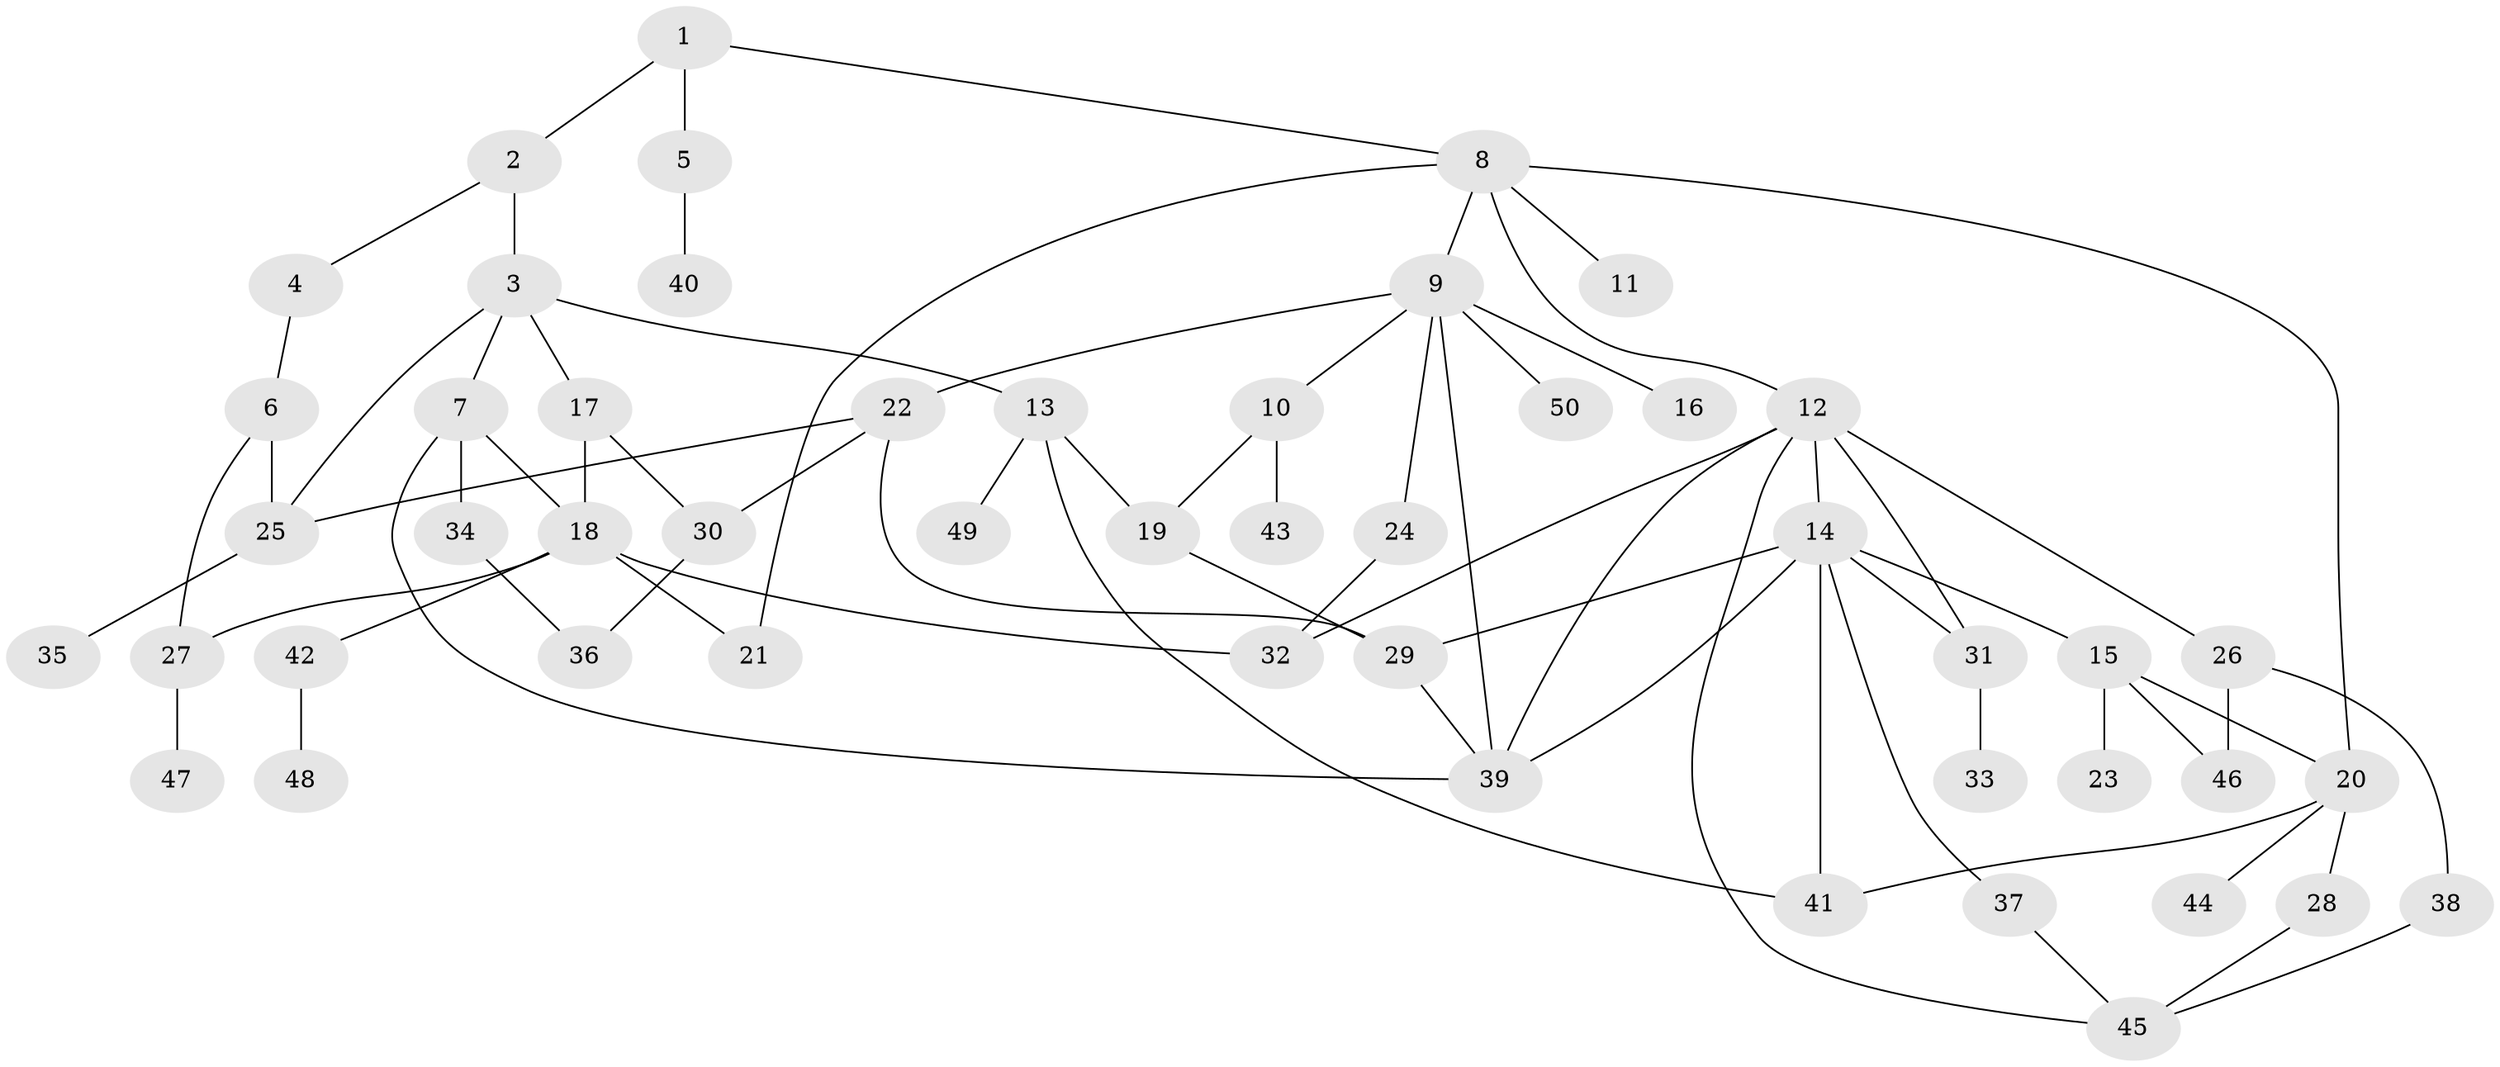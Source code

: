 // Generated by graph-tools (version 1.1) at 2025/49/03/09/25 03:49:21]
// undirected, 50 vertices, 73 edges
graph export_dot {
graph [start="1"]
  node [color=gray90,style=filled];
  1;
  2;
  3;
  4;
  5;
  6;
  7;
  8;
  9;
  10;
  11;
  12;
  13;
  14;
  15;
  16;
  17;
  18;
  19;
  20;
  21;
  22;
  23;
  24;
  25;
  26;
  27;
  28;
  29;
  30;
  31;
  32;
  33;
  34;
  35;
  36;
  37;
  38;
  39;
  40;
  41;
  42;
  43;
  44;
  45;
  46;
  47;
  48;
  49;
  50;
  1 -- 2;
  1 -- 5;
  1 -- 8;
  2 -- 3;
  2 -- 4;
  3 -- 7;
  3 -- 13;
  3 -- 17;
  3 -- 25;
  4 -- 6;
  5 -- 40;
  6 -- 25;
  6 -- 27;
  7 -- 34;
  7 -- 39;
  7 -- 18;
  8 -- 9;
  8 -- 11;
  8 -- 12;
  8 -- 21;
  8 -- 20;
  9 -- 10;
  9 -- 16;
  9 -- 22;
  9 -- 24;
  9 -- 50;
  9 -- 39;
  10 -- 19;
  10 -- 43;
  12 -- 14;
  12 -- 26;
  12 -- 31;
  12 -- 39;
  12 -- 45;
  12 -- 32;
  13 -- 49;
  13 -- 19;
  13 -- 41;
  14 -- 15;
  14 -- 29;
  14 -- 37;
  14 -- 39;
  14 -- 41;
  14 -- 31;
  15 -- 20;
  15 -- 23;
  15 -- 46;
  17 -- 18;
  17 -- 30;
  18 -- 27;
  18 -- 32;
  18 -- 42;
  18 -- 21;
  19 -- 29;
  20 -- 28;
  20 -- 44;
  20 -- 41;
  22 -- 30;
  22 -- 29;
  22 -- 25;
  24 -- 32;
  25 -- 35;
  26 -- 38;
  26 -- 46;
  27 -- 47;
  28 -- 45;
  29 -- 39;
  30 -- 36;
  31 -- 33;
  34 -- 36;
  37 -- 45;
  38 -- 45;
  42 -- 48;
}

